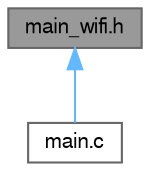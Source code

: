 digraph "main_wifi.h"
{
 // LATEX_PDF_SIZE
  bgcolor="transparent";
  edge [fontname=FreeSans,fontsize=10,labelfontname=FreeSans,labelfontsize=10];
  node [fontname=FreeSans,fontsize=10,shape=box,height=0.2,width=0.4];
  Node1 [label="main_wifi.h",height=0.2,width=0.4,color="gray40", fillcolor="grey60", style="filled", fontcolor="black",tooltip="MAIN configuration."];
  Node1 -> Node2 [dir="back",color="steelblue1",style="solid"];
  Node2 [label="main.c",height=0.2,width=0.4,color="grey40", fillcolor="white", style="filled",URL="$main_8c.html",tooltip="SAME70 Weather Client Demo Example."];
}
